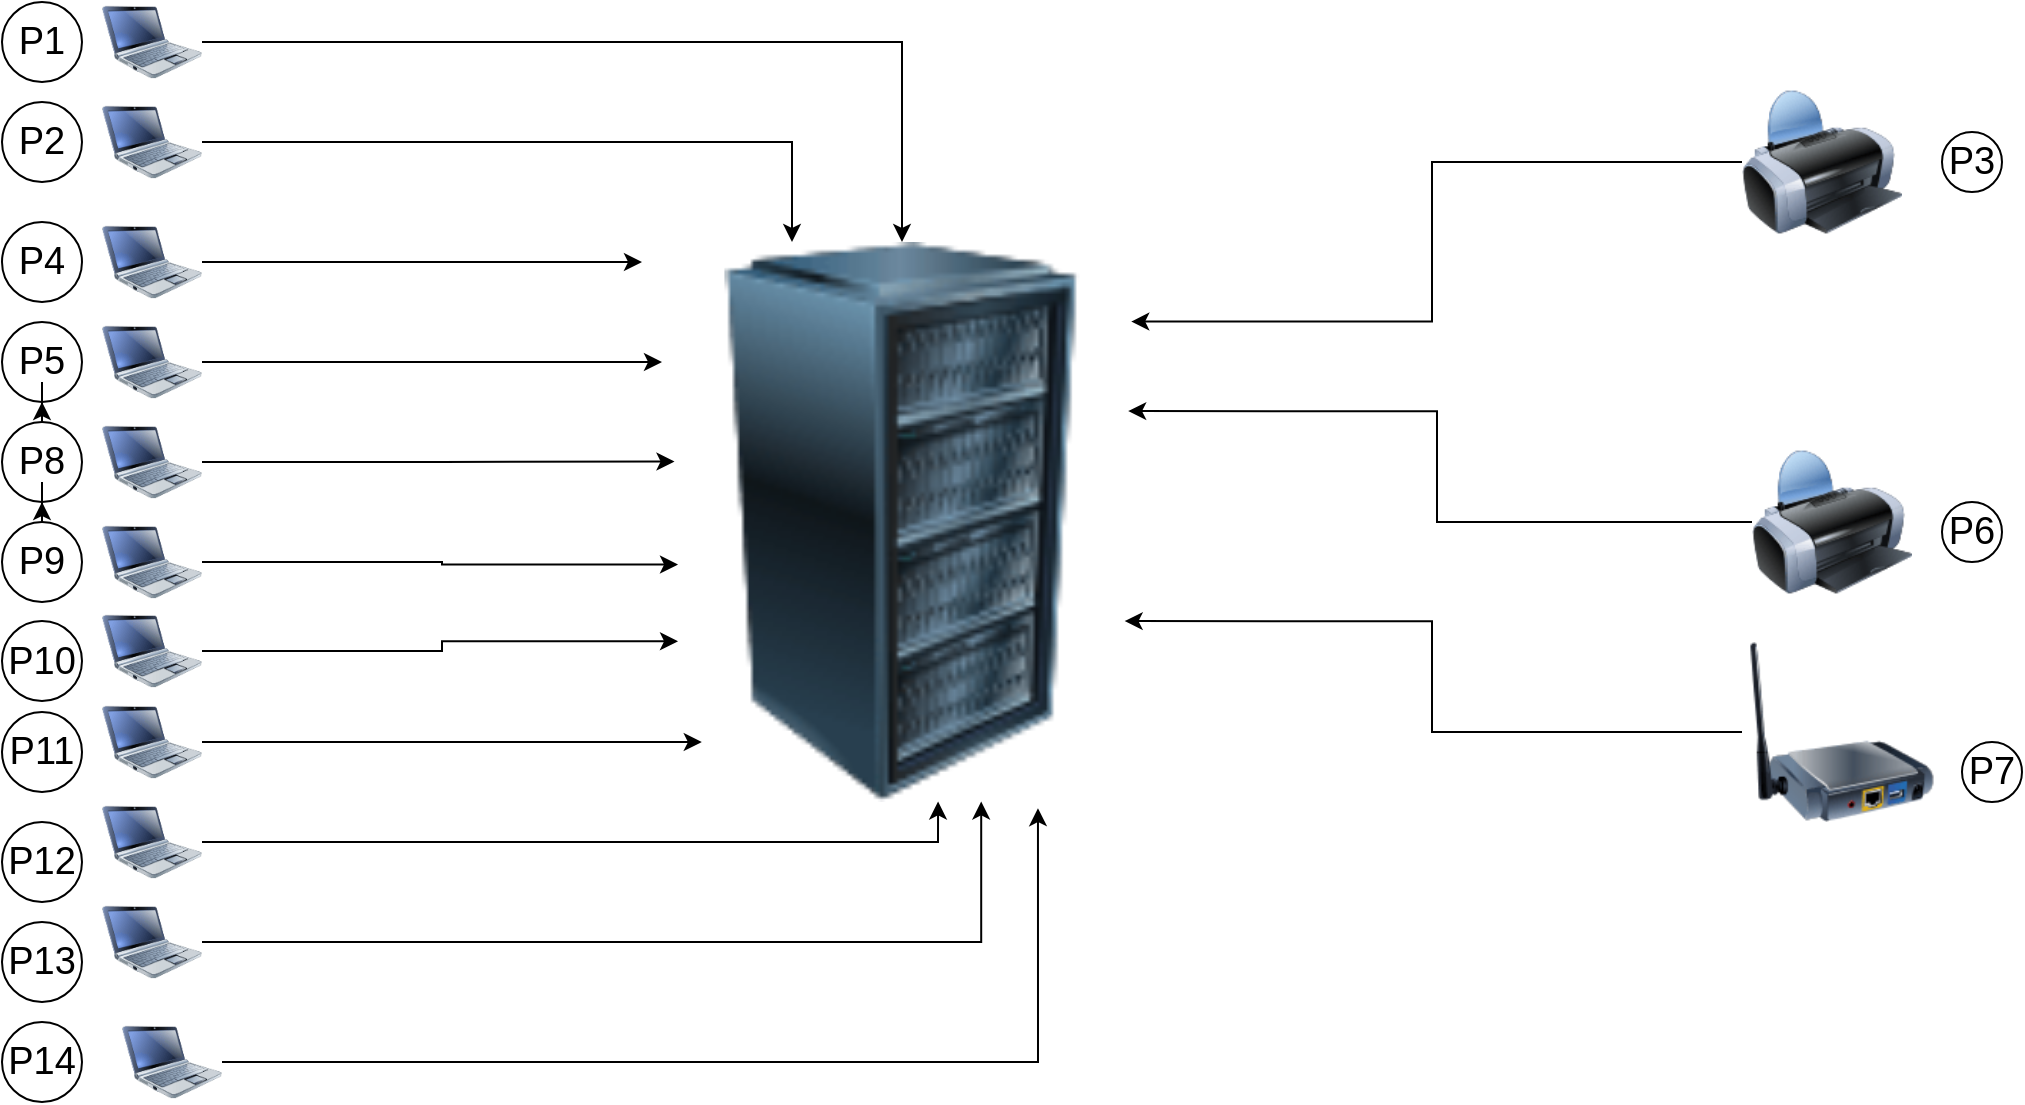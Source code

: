 <mxfile version="24.4.6" type="device">
  <diagram name="Página-1" id="eRbTKKti-6n_wJgkllMC">
    <mxGraphModel dx="2694" dy="767" grid="1" gridSize="10" guides="1" tooltips="1" connect="1" arrows="1" fold="1" page="1" pageScale="1" pageWidth="827" pageHeight="1169" math="0" shadow="0">
      <root>
        <mxCell id="0" />
        <mxCell id="1" parent="0" />
        <mxCell id="pjp7quRf7_-ofdf2TTfP-2" value="" style="image;html=1;image=img/lib/clip_art/computers/Server_Rack_128x128.png" vertex="1" parent="1">
          <mxGeometry x="310" y="360" width="220" height="280" as="geometry" />
        </mxCell>
        <mxCell id="pjp7quRf7_-ofdf2TTfP-91" style="edgeStyle=orthogonalEdgeStyle;rounded=0;orthogonalLoop=1;jettySize=auto;html=1;entryX=0.5;entryY=0;entryDx=0;entryDy=0;" edge="1" parent="1" source="pjp7quRf7_-ofdf2TTfP-13" target="pjp7quRf7_-ofdf2TTfP-2">
          <mxGeometry relative="1" as="geometry" />
        </mxCell>
        <mxCell id="pjp7quRf7_-ofdf2TTfP-13" value="" style="image;html=1;image=img/lib/clip_art/computers/Netbook_128x128.png" vertex="1" parent="1">
          <mxGeometry x="20" y="240" width="50" height="40" as="geometry" />
        </mxCell>
        <mxCell id="pjp7quRf7_-ofdf2TTfP-90" style="edgeStyle=orthogonalEdgeStyle;rounded=0;orthogonalLoop=1;jettySize=auto;html=1;entryX=0.25;entryY=0;entryDx=0;entryDy=0;" edge="1" parent="1" source="pjp7quRf7_-ofdf2TTfP-61" target="pjp7quRf7_-ofdf2TTfP-2">
          <mxGeometry relative="1" as="geometry" />
        </mxCell>
        <mxCell id="pjp7quRf7_-ofdf2TTfP-61" value="" style="image;html=1;image=img/lib/clip_art/computers/Netbook_128x128.png" vertex="1" parent="1">
          <mxGeometry x="20" y="290" width="50" height="40" as="geometry" />
        </mxCell>
        <mxCell id="pjp7quRf7_-ofdf2TTfP-89" style="edgeStyle=orthogonalEdgeStyle;rounded=0;orthogonalLoop=1;jettySize=auto;html=1;" edge="1" parent="1" source="pjp7quRf7_-ofdf2TTfP-62">
          <mxGeometry relative="1" as="geometry">
            <mxPoint x="290.0" y="370" as="targetPoint" />
          </mxGeometry>
        </mxCell>
        <mxCell id="pjp7quRf7_-ofdf2TTfP-62" value="" style="image;html=1;image=img/lib/clip_art/computers/Netbook_128x128.png" vertex="1" parent="1">
          <mxGeometry x="20" y="350" width="50" height="40" as="geometry" />
        </mxCell>
        <mxCell id="pjp7quRf7_-ofdf2TTfP-88" style="edgeStyle=orthogonalEdgeStyle;rounded=0;orthogonalLoop=1;jettySize=auto;html=1;" edge="1" parent="1" source="pjp7quRf7_-ofdf2TTfP-63">
          <mxGeometry relative="1" as="geometry">
            <mxPoint x="300.0" y="420" as="targetPoint" />
          </mxGeometry>
        </mxCell>
        <mxCell id="pjp7quRf7_-ofdf2TTfP-63" value="" style="image;html=1;image=img/lib/clip_art/computers/Netbook_128x128.png" vertex="1" parent="1">
          <mxGeometry x="20" y="400" width="50" height="40" as="geometry" />
        </mxCell>
        <mxCell id="pjp7quRf7_-ofdf2TTfP-64" value="" style="image;html=1;image=img/lib/clip_art/computers/Netbook_128x128.png" vertex="1" parent="1">
          <mxGeometry x="20" y="450" width="50" height="40" as="geometry" />
        </mxCell>
        <mxCell id="pjp7quRf7_-ofdf2TTfP-65" value="" style="image;html=1;image=img/lib/clip_art/computers/Netbook_128x128.png" vertex="1" parent="1">
          <mxGeometry x="20" y="500" width="50" height="40" as="geometry" />
        </mxCell>
        <mxCell id="pjp7quRf7_-ofdf2TTfP-66" value="" style="image;html=1;image=img/lib/clip_art/computers/Netbook_128x128.png" vertex="1" parent="1">
          <mxGeometry x="20" y="544.5" width="50" height="40" as="geometry" />
        </mxCell>
        <mxCell id="pjp7quRf7_-ofdf2TTfP-67" value="" style="image;html=1;image=img/lib/clip_art/computers/Netbook_128x128.png" vertex="1" parent="1">
          <mxGeometry x="20" y="590" width="50" height="40" as="geometry" />
        </mxCell>
        <mxCell id="pjp7quRf7_-ofdf2TTfP-68" value="" style="image;html=1;image=img/lib/clip_art/computers/Netbook_128x128.png" vertex="1" parent="1">
          <mxGeometry x="20" y="640" width="50" height="40" as="geometry" />
        </mxCell>
        <mxCell id="pjp7quRf7_-ofdf2TTfP-69" value="" style="image;html=1;image=img/lib/clip_art/computers/Netbook_128x128.png" vertex="1" parent="1">
          <mxGeometry x="20" y="690" width="50" height="40" as="geometry" />
        </mxCell>
        <mxCell id="pjp7quRf7_-ofdf2TTfP-74" value="" style="image;html=1;image=img/lib/clip_art/computers/Netbook_128x128.png" vertex="1" parent="1">
          <mxGeometry x="30" y="750" width="50" height="40" as="geometry" />
        </mxCell>
        <mxCell id="pjp7quRf7_-ofdf2TTfP-87" style="edgeStyle=orthogonalEdgeStyle;rounded=0;orthogonalLoop=1;jettySize=auto;html=1;entryX=-0.017;entryY=0.392;entryDx=0;entryDy=0;entryPerimeter=0;" edge="1" parent="1" source="pjp7quRf7_-ofdf2TTfP-64" target="pjp7quRf7_-ofdf2TTfP-2">
          <mxGeometry relative="1" as="geometry" />
        </mxCell>
        <mxCell id="pjp7quRf7_-ofdf2TTfP-92" style="edgeStyle=orthogonalEdgeStyle;rounded=0;orthogonalLoop=1;jettySize=auto;html=1;entryX=0.045;entryY=0.893;entryDx=0;entryDy=0;entryPerimeter=0;" edge="1" parent="1" source="pjp7quRf7_-ofdf2TTfP-67" target="pjp7quRf7_-ofdf2TTfP-2">
          <mxGeometry relative="1" as="geometry" />
        </mxCell>
        <mxCell id="pjp7quRf7_-ofdf2TTfP-94" style="edgeStyle=orthogonalEdgeStyle;rounded=0;orthogonalLoop=1;jettySize=auto;html=1;entryX=-0.009;entryY=0.713;entryDx=0;entryDy=0;entryPerimeter=0;" edge="1" parent="1" source="pjp7quRf7_-ofdf2TTfP-66" target="pjp7quRf7_-ofdf2TTfP-2">
          <mxGeometry relative="1" as="geometry" />
        </mxCell>
        <mxCell id="pjp7quRf7_-ofdf2TTfP-95" style="edgeStyle=orthogonalEdgeStyle;rounded=0;orthogonalLoop=1;jettySize=auto;html=1;entryX=-0.009;entryY=0.576;entryDx=0;entryDy=0;entryPerimeter=0;" edge="1" parent="1" source="pjp7quRf7_-ofdf2TTfP-65" target="pjp7quRf7_-ofdf2TTfP-2">
          <mxGeometry relative="1" as="geometry" />
        </mxCell>
        <mxCell id="pjp7quRf7_-ofdf2TTfP-96" style="edgeStyle=orthogonalEdgeStyle;rounded=0;orthogonalLoop=1;jettySize=auto;html=1;entryX=0.582;entryY=0.999;entryDx=0;entryDy=0;entryPerimeter=0;" edge="1" parent="1" source="pjp7quRf7_-ofdf2TTfP-68" target="pjp7quRf7_-ofdf2TTfP-2">
          <mxGeometry relative="1" as="geometry" />
        </mxCell>
        <mxCell id="pjp7quRf7_-ofdf2TTfP-97" style="edgeStyle=orthogonalEdgeStyle;rounded=0;orthogonalLoop=1;jettySize=auto;html=1;entryX=0.68;entryY=0.999;entryDx=0;entryDy=0;entryPerimeter=0;" edge="1" parent="1" source="pjp7quRf7_-ofdf2TTfP-69" target="pjp7quRf7_-ofdf2TTfP-2">
          <mxGeometry relative="1" as="geometry" />
        </mxCell>
        <mxCell id="pjp7quRf7_-ofdf2TTfP-98" style="edgeStyle=orthogonalEdgeStyle;rounded=0;orthogonalLoop=1;jettySize=auto;html=1;entryX=0.809;entryY=1.011;entryDx=0;entryDy=0;entryPerimeter=0;" edge="1" parent="1" source="pjp7quRf7_-ofdf2TTfP-74" target="pjp7quRf7_-ofdf2TTfP-2">
          <mxGeometry relative="1" as="geometry" />
        </mxCell>
        <mxCell id="pjp7quRf7_-ofdf2TTfP-99" value="" style="image;html=1;image=img/lib/clip_art/networking/Print_Server_Wireless_128x128.png" vertex="1" parent="1">
          <mxGeometry x="840" y="560" width="100" height="90" as="geometry" />
        </mxCell>
        <mxCell id="pjp7quRf7_-ofdf2TTfP-100" value="" style="image;html=1;image=img/lib/clip_art/computers/Printer_128x128.png" vertex="1" parent="1">
          <mxGeometry x="840" y="280" width="80" height="80" as="geometry" />
        </mxCell>
        <mxCell id="pjp7quRf7_-ofdf2TTfP-102" value="" style="image;html=1;image=img/lib/clip_art/computers/Printer_128x128.png" vertex="1" parent="1">
          <mxGeometry x="845" y="460" width="80" height="80" as="geometry" />
        </mxCell>
        <mxCell id="pjp7quRf7_-ofdf2TTfP-103" style="edgeStyle=orthogonalEdgeStyle;rounded=0;orthogonalLoop=1;jettySize=auto;html=1;entryX=1.021;entryY=0.142;entryDx=0;entryDy=0;entryPerimeter=0;" edge="1" parent="1" source="pjp7quRf7_-ofdf2TTfP-100" target="pjp7quRf7_-ofdf2TTfP-2">
          <mxGeometry relative="1" as="geometry" />
        </mxCell>
        <mxCell id="pjp7quRf7_-ofdf2TTfP-104" style="edgeStyle=orthogonalEdgeStyle;rounded=0;orthogonalLoop=1;jettySize=auto;html=1;entryX=1.014;entryY=0.302;entryDx=0;entryDy=0;entryPerimeter=0;" edge="1" parent="1" source="pjp7quRf7_-ofdf2TTfP-102" target="pjp7quRf7_-ofdf2TTfP-2">
          <mxGeometry relative="1" as="geometry" />
        </mxCell>
        <mxCell id="pjp7quRf7_-ofdf2TTfP-105" style="edgeStyle=orthogonalEdgeStyle;rounded=0;orthogonalLoop=1;jettySize=auto;html=1;entryX=1.006;entryY=0.677;entryDx=0;entryDy=0;entryPerimeter=0;" edge="1" parent="1" source="pjp7quRf7_-ofdf2TTfP-99" target="pjp7quRf7_-ofdf2TTfP-2">
          <mxGeometry relative="1" as="geometry" />
        </mxCell>
        <mxCell id="pjp7quRf7_-ofdf2TTfP-106" value="&lt;font style=&quot;font-size: 19px;&quot;&gt;P3&lt;/font&gt;" style="ellipse;whiteSpace=wrap;html=1;aspect=fixed;" vertex="1" parent="1">
          <mxGeometry x="940" y="305" width="30" height="30" as="geometry" />
        </mxCell>
        <mxCell id="pjp7quRf7_-ofdf2TTfP-107" value="&lt;font style=&quot;font-size: 19px;&quot;&gt;P6&lt;/font&gt;" style="ellipse;whiteSpace=wrap;html=1;aspect=fixed;" vertex="1" parent="1">
          <mxGeometry x="940" y="490" width="30" height="30" as="geometry" />
        </mxCell>
        <mxCell id="pjp7quRf7_-ofdf2TTfP-108" value="&lt;font style=&quot;font-size: 19px;&quot;&gt;P7&lt;/font&gt;" style="ellipse;whiteSpace=wrap;html=1;aspect=fixed;" vertex="1" parent="1">
          <mxGeometry x="950" y="610" width="30" height="30" as="geometry" />
        </mxCell>
        <mxCell id="pjp7quRf7_-ofdf2TTfP-110" value="&lt;font style=&quot;font-size: 19px;&quot;&gt;P1&lt;/font&gt;" style="ellipse;whiteSpace=wrap;html=1;aspect=fixed;" vertex="1" parent="1">
          <mxGeometry x="-30" y="240" width="40" height="40" as="geometry" />
        </mxCell>
        <mxCell id="pjp7quRf7_-ofdf2TTfP-112" value="&lt;font style=&quot;font-size: 19px;&quot;&gt;P2&lt;/font&gt;" style="ellipse;whiteSpace=wrap;html=1;aspect=fixed;" vertex="1" parent="1">
          <mxGeometry x="-30" y="290" width="40" height="40" as="geometry" />
        </mxCell>
        <mxCell id="pjp7quRf7_-ofdf2TTfP-113" value="&lt;font style=&quot;font-size: 19px;&quot;&gt;P10&lt;/font&gt;" style="ellipse;whiteSpace=wrap;html=1;aspect=fixed;" vertex="1" parent="1">
          <mxGeometry x="-30" y="549.5" width="40" height="40" as="geometry" />
        </mxCell>
        <mxCell id="pjp7quRf7_-ofdf2TTfP-114" value="&lt;font style=&quot;font-size: 19px;&quot;&gt;P11&lt;/font&gt;" style="ellipse;whiteSpace=wrap;html=1;aspect=fixed;" vertex="1" parent="1">
          <mxGeometry x="-30" y="595" width="40" height="40" as="geometry" />
        </mxCell>
        <mxCell id="pjp7quRf7_-ofdf2TTfP-115" value="&lt;font style=&quot;font-size: 19px;&quot;&gt;P12&lt;/font&gt;" style="ellipse;whiteSpace=wrap;html=1;aspect=fixed;" vertex="1" parent="1">
          <mxGeometry x="-30" y="650" width="40" height="40" as="geometry" />
        </mxCell>
        <mxCell id="pjp7quRf7_-ofdf2TTfP-116" value="&lt;font style=&quot;font-size: 19px;&quot;&gt;P13&lt;/font&gt;" style="ellipse;whiteSpace=wrap;html=1;aspect=fixed;" vertex="1" parent="1">
          <mxGeometry x="-30" y="700" width="40" height="40" as="geometry" />
        </mxCell>
        <mxCell id="pjp7quRf7_-ofdf2TTfP-117" value="&lt;font style=&quot;font-size: 19px;&quot;&gt;P14&lt;/font&gt;" style="ellipse;whiteSpace=wrap;html=1;aspect=fixed;" vertex="1" parent="1">
          <mxGeometry x="-30" y="750" width="40" height="40" as="geometry" />
        </mxCell>
        <mxCell id="pjp7quRf7_-ofdf2TTfP-120" value="&lt;font style=&quot;font-size: 19px;&quot;&gt;P4&lt;/font&gt;" style="ellipse;whiteSpace=wrap;html=1;aspect=fixed;" vertex="1" parent="1">
          <mxGeometry x="-30" y="350" width="40" height="40" as="geometry" />
        </mxCell>
        <mxCell id="pjp7quRf7_-ofdf2TTfP-121" value="&lt;font style=&quot;font-size: 19px;&quot;&gt;P5&lt;/font&gt;" style="ellipse;whiteSpace=wrap;html=1;aspect=fixed;" vertex="1" parent="1">
          <mxGeometry x="-30" y="400" width="40" height="40" as="geometry" />
        </mxCell>
        <mxCell id="pjp7quRf7_-ofdf2TTfP-125" value="" style="edgeStyle=orthogonalEdgeStyle;rounded=0;orthogonalLoop=1;jettySize=auto;html=1;" edge="1" parent="1" source="pjp7quRf7_-ofdf2TTfP-122" target="pjp7quRf7_-ofdf2TTfP-121">
          <mxGeometry relative="1" as="geometry" />
        </mxCell>
        <mxCell id="pjp7quRf7_-ofdf2TTfP-122" value="&lt;font style=&quot;font-size: 19px;&quot;&gt;P8&lt;/font&gt;" style="ellipse;whiteSpace=wrap;html=1;aspect=fixed;" vertex="1" parent="1">
          <mxGeometry x="-30" y="450" width="40" height="40" as="geometry" />
        </mxCell>
        <mxCell id="pjp7quRf7_-ofdf2TTfP-124" value="" style="edgeStyle=orthogonalEdgeStyle;rounded=0;orthogonalLoop=1;jettySize=auto;html=1;" edge="1" parent="1" source="pjp7quRf7_-ofdf2TTfP-123" target="pjp7quRf7_-ofdf2TTfP-122">
          <mxGeometry relative="1" as="geometry" />
        </mxCell>
        <mxCell id="pjp7quRf7_-ofdf2TTfP-123" value="&lt;font style=&quot;font-size: 19px;&quot;&gt;P9&lt;/font&gt;" style="ellipse;whiteSpace=wrap;html=1;aspect=fixed;" vertex="1" parent="1">
          <mxGeometry x="-30" y="500" width="40" height="40" as="geometry" />
        </mxCell>
      </root>
    </mxGraphModel>
  </diagram>
</mxfile>
